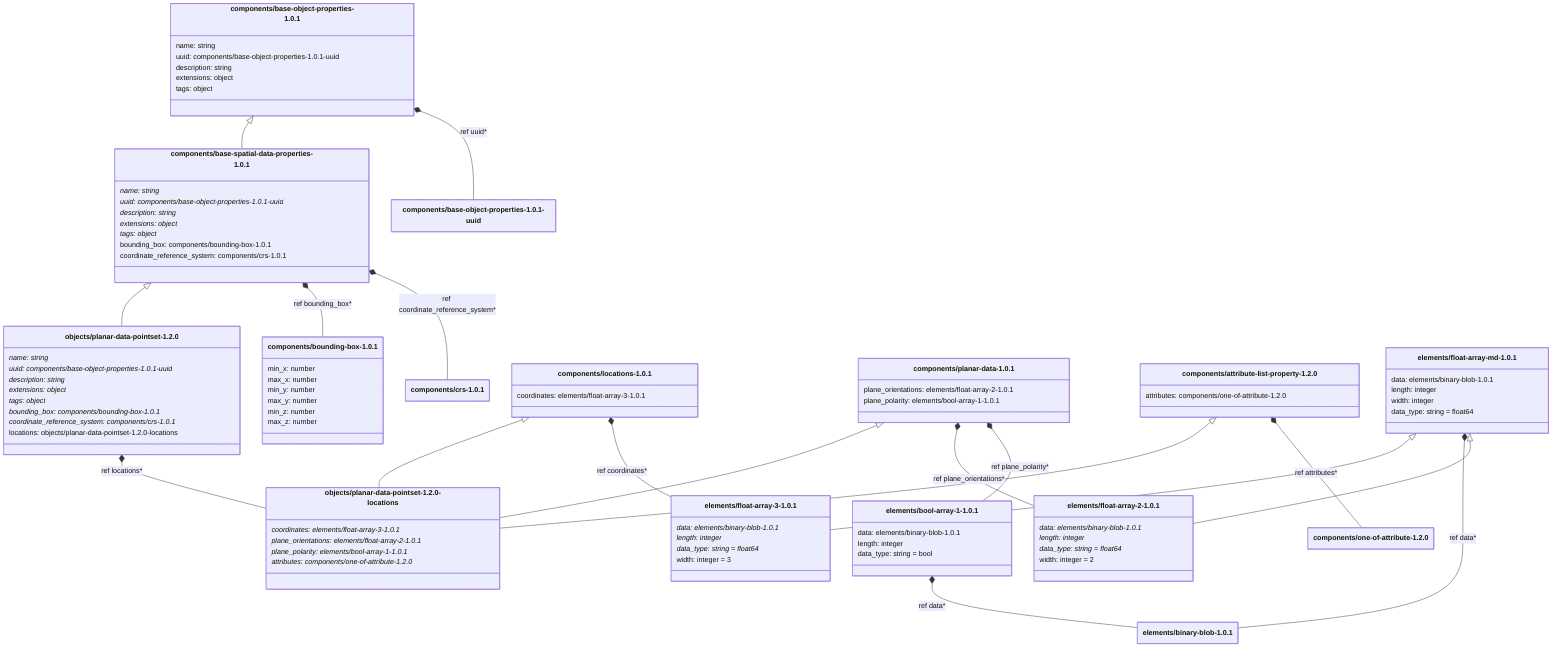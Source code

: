 ---
config:
    class:
        hideEmptyMembersBox: true
---

classDiagram
    class `components/base-object-properties-1.0.1`:::schemaComponent {
        name: string
        uuid: components/base-object-properties-1.0.1-uuid
        description: string
        extensions: object
        tags: object
    }
    class `components/base-spatial-data-properties-1.0.1`:::schemaComponent {
        name: string*
        uuid: components/base-object-properties-1.0.1-uuid*
        description: string*
        extensions: object*
        tags: object*
        bounding_box: components/bounding-box-1.0.1
        coordinate_reference_system: components/crs-1.0.1
    }
    `components/base-object-properties-1.0.1` <|-- `components/base-spatial-data-properties-1.0.1`
    class `objects/planar-data-pointset-1.2.0`:::schemaObject {
        name: string*
        uuid: components/base-object-properties-1.0.1-uuid*
        description: string*
        extensions: object*
        tags: object*
        bounding_box: components/bounding-box-1.0.1*
        coordinate_reference_system: components/crs-1.0.1*
        locations: objects/planar-data-pointset-1.2.0-locations
    }
    `components/base-spatial-data-properties-1.0.1` <|-- `objects/planar-data-pointset-1.2.0`
    `components/base-object-properties-1.0.1` *-- `components/base-object-properties-1.0.1-uuid` : ref uuid*
    `components/base-spatial-data-properties-1.0.1` *-- `components/bounding-box-1.0.1` : ref bounding_box*
    `components/base-spatial-data-properties-1.0.1` *-- `components/crs-1.0.1` : ref coordinate_reference_system*
    `objects/planar-data-pointset-1.2.0` *-- `objects/planar-data-pointset-1.2.0-locations` : ref locations*
    class `components/base-object-properties-1.0.1-uuid`:::schemaImplicit {
    }
    class `components/locations-1.0.1`:::schemaComponent {
        coordinates: elements/float-array-3-1.0.1
    }
    class `components/planar-data-1.0.1`:::schemaComponent {
        plane_orientations: elements/float-array-2-1.0.1
        plane_polarity: elements/bool-array-1-1.0.1
    }
    class `components/attribute-list-property-1.2.0`:::schemaComponent {
        attributes: components/one-of-attribute-1.2.0
    }
    class `objects/planar-data-pointset-1.2.0-locations`:::schemaImplicit {
        coordinates: elements/float-array-3-1.0.1*
        plane_orientations: elements/float-array-2-1.0.1*
        plane_polarity: elements/bool-array-1-1.0.1*
        attributes: components/one-of-attribute-1.2.0*
    }
    `components/locations-1.0.1` <|-- `objects/planar-data-pointset-1.2.0-locations`
    `components/planar-data-1.0.1` <|-- `objects/planar-data-pointset-1.2.0-locations`
    `components/attribute-list-property-1.2.0` <|-- `objects/planar-data-pointset-1.2.0-locations`
    `components/locations-1.0.1` *-- `elements/float-array-3-1.0.1` : ref coordinates*
    `components/planar-data-1.0.1` *-- `elements/float-array-2-1.0.1` : ref plane_orientations*
    `components/planar-data-1.0.1` *-- `elements/bool-array-1-1.0.1` : ref plane_polarity*
    `components/attribute-list-property-1.2.0` *-- `components/one-of-attribute-1.2.0` : ref attributes*
    class `elements/float-array-md-1.0.1`:::schemaElement {
        data: elements/binary-blob-1.0.1
        length: integer
        width: integer
        data_type: string = float64
    }
    class `elements/float-array-3-1.0.1`:::schemaElement {
        data: elements/binary-blob-1.0.1*
        length: integer*
        data_type: string = float64*
        width: integer = 3
    }
    `elements/float-array-md-1.0.1` <|-- `elements/float-array-3-1.0.1`
    `elements/float-array-md-1.0.1` *-- `elements/binary-blob-1.0.1` : ref data*
    class `elements/binary-blob-1.0.1`:::schemaElement {
    }
    class `elements/bool-array-1-1.0.1`:::schemaElement {
        data: elements/binary-blob-1.0.1
        length: integer
        data_type: string = bool
    }
    `elements/bool-array-1-1.0.1` *-- `elements/binary-blob-1.0.1` : ref data*
    class `components/one-of-attribute-1.2.0`:::schemaComponent {
    }
    class `elements/float-array-2-1.0.1`:::schemaElement {
        data: elements/binary-blob-1.0.1*
        length: integer*
        data_type: string = float64*
        width: integer = 2
    }
    `elements/float-array-md-1.0.1` <|-- `elements/float-array-2-1.0.1`
    class `components/bounding-box-1.0.1`:::schemaComponent {
        min_x: number
        max_x: number
        min_y: number
        max_y: number
        min_z: number
        max_z: number
    }
    class `components/crs-1.0.1`:::schemaComponent {
    }